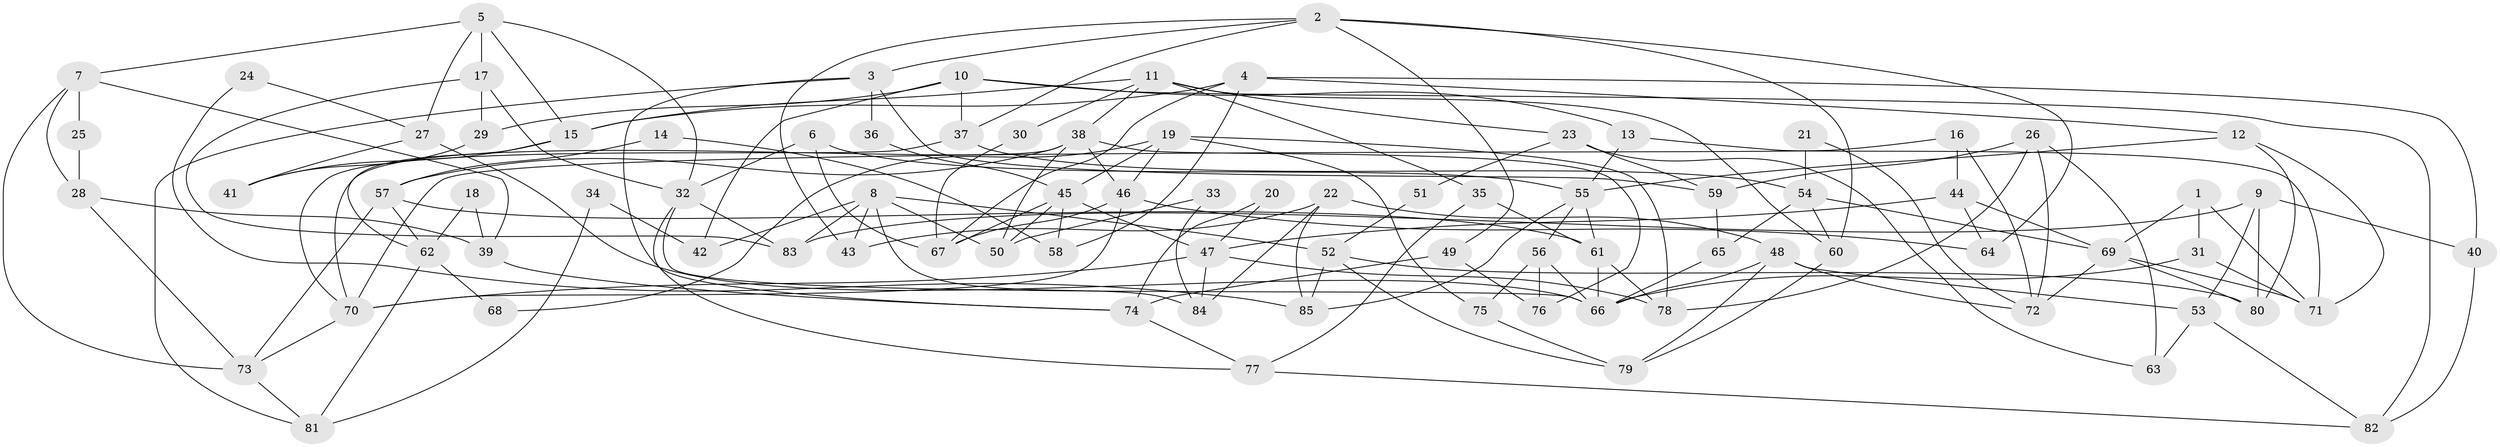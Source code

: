 // coarse degree distribution, {2: 0.21568627450980393, 1: 0.0196078431372549, 5: 0.19607843137254902, 4: 0.17647058823529413, 3: 0.17647058823529413, 11: 0.0196078431372549, 6: 0.058823529411764705, 8: 0.0196078431372549, 9: 0.0392156862745098, 7: 0.058823529411764705, 12: 0.0196078431372549}
// Generated by graph-tools (version 1.1) at 2025/53/03/04/25 21:53:00]
// undirected, 85 vertices, 170 edges
graph export_dot {
graph [start="1"]
  node [color=gray90,style=filled];
  1;
  2;
  3;
  4;
  5;
  6;
  7;
  8;
  9;
  10;
  11;
  12;
  13;
  14;
  15;
  16;
  17;
  18;
  19;
  20;
  21;
  22;
  23;
  24;
  25;
  26;
  27;
  28;
  29;
  30;
  31;
  32;
  33;
  34;
  35;
  36;
  37;
  38;
  39;
  40;
  41;
  42;
  43;
  44;
  45;
  46;
  47;
  48;
  49;
  50;
  51;
  52;
  53;
  54;
  55;
  56;
  57;
  58;
  59;
  60;
  61;
  62;
  63;
  64;
  65;
  66;
  67;
  68;
  69;
  70;
  71;
  72;
  73;
  74;
  75;
  76;
  77;
  78;
  79;
  80;
  81;
  82;
  83;
  84;
  85;
  1 -- 31;
  1 -- 69;
  1 -- 71;
  2 -- 49;
  2 -- 43;
  2 -- 3;
  2 -- 37;
  2 -- 60;
  2 -- 64;
  3 -- 81;
  3 -- 36;
  3 -- 59;
  3 -- 74;
  4 -- 12;
  4 -- 67;
  4 -- 15;
  4 -- 40;
  4 -- 58;
  5 -- 17;
  5 -- 7;
  5 -- 15;
  5 -- 27;
  5 -- 32;
  6 -- 55;
  6 -- 32;
  6 -- 67;
  7 -- 28;
  7 -- 73;
  7 -- 25;
  7 -- 39;
  8 -- 52;
  8 -- 83;
  8 -- 42;
  8 -- 43;
  8 -- 50;
  8 -- 84;
  9 -- 80;
  9 -- 83;
  9 -- 40;
  9 -- 53;
  10 -- 82;
  10 -- 37;
  10 -- 13;
  10 -- 29;
  10 -- 42;
  11 -- 15;
  11 -- 60;
  11 -- 23;
  11 -- 30;
  11 -- 35;
  11 -- 38;
  12 -- 71;
  12 -- 55;
  12 -- 80;
  13 -- 55;
  13 -- 71;
  14 -- 57;
  14 -- 58;
  15 -- 41;
  15 -- 62;
  16 -- 44;
  16 -- 70;
  16 -- 72;
  17 -- 32;
  17 -- 29;
  17 -- 83;
  18 -- 39;
  18 -- 62;
  19 -- 45;
  19 -- 46;
  19 -- 68;
  19 -- 75;
  19 -- 78;
  20 -- 74;
  20 -- 47;
  21 -- 54;
  21 -- 72;
  22 -- 84;
  22 -- 48;
  22 -- 43;
  22 -- 85;
  23 -- 59;
  23 -- 51;
  23 -- 63;
  24 -- 27;
  24 -- 85;
  25 -- 28;
  26 -- 59;
  26 -- 63;
  26 -- 72;
  26 -- 78;
  27 -- 66;
  27 -- 41;
  28 -- 73;
  28 -- 39;
  29 -- 41;
  30 -- 67;
  31 -- 71;
  31 -- 66;
  32 -- 66;
  32 -- 77;
  32 -- 83;
  33 -- 84;
  33 -- 50;
  34 -- 81;
  34 -- 42;
  35 -- 61;
  35 -- 77;
  36 -- 45;
  37 -- 70;
  37 -- 54;
  38 -- 50;
  38 -- 46;
  38 -- 57;
  38 -- 70;
  38 -- 76;
  39 -- 74;
  40 -- 82;
  44 -- 69;
  44 -- 64;
  44 -- 47;
  45 -- 67;
  45 -- 47;
  45 -- 50;
  45 -- 58;
  46 -- 70;
  46 -- 64;
  46 -- 67;
  47 -- 78;
  47 -- 70;
  47 -- 84;
  48 -- 72;
  48 -- 53;
  48 -- 66;
  48 -- 79;
  49 -- 74;
  49 -- 76;
  51 -- 52;
  52 -- 80;
  52 -- 79;
  52 -- 85;
  53 -- 82;
  53 -- 63;
  54 -- 69;
  54 -- 60;
  54 -- 65;
  55 -- 85;
  55 -- 56;
  55 -- 61;
  56 -- 66;
  56 -- 75;
  56 -- 76;
  57 -- 61;
  57 -- 62;
  57 -- 73;
  59 -- 65;
  60 -- 79;
  61 -- 78;
  61 -- 66;
  62 -- 68;
  62 -- 81;
  65 -- 66;
  69 -- 72;
  69 -- 71;
  69 -- 80;
  70 -- 73;
  73 -- 81;
  74 -- 77;
  75 -- 79;
  77 -- 82;
}
